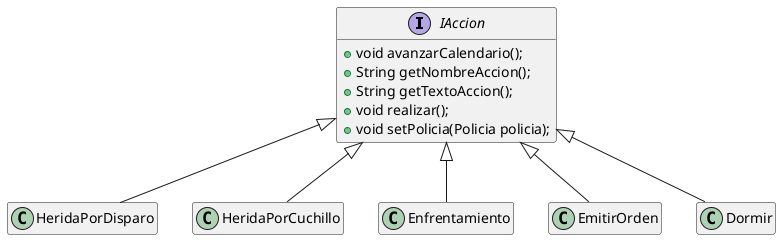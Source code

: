 @startuml DC_IAccion
hide empty members

interface IAccion {
  + void avanzarCalendario();
  + String getNombreAccion();
  + String getTextoAccion();
  + void realizar();
  + void setPolicia(Policia policia);
}
class HeridaPorDisparo
class HeridaPorCuchillo
class Enfrentamiento
class EmitirOrden
class Dormir

IAccion <|-- HeridaPorDisparo 
IAccion <|-- HeridaPorCuchillo
IAccion <|-- Enfrentamiento 
IAccion <|-- EmitirOrden 
IAccion <|-- Dormir 

@enduml
@startuml DC_IEstado
hide empty members

interface IEstado {
  + int demoraEdificio()
  + IEstado siguiente()
}

class EstadoVisitasCiudad {
  + siguiente()
  + demoraEdificio(): int
}
class SinVisitas
class Visito1Edificio
class VisitoMuchosEdificios

IEstado <|-- SinVisitas
IEstado <|-- Visito1Edificio 
IEstado <|-- VisitoMuchosEdificios
EstadoVisitasCiudad *-- IEstado

@enduml

